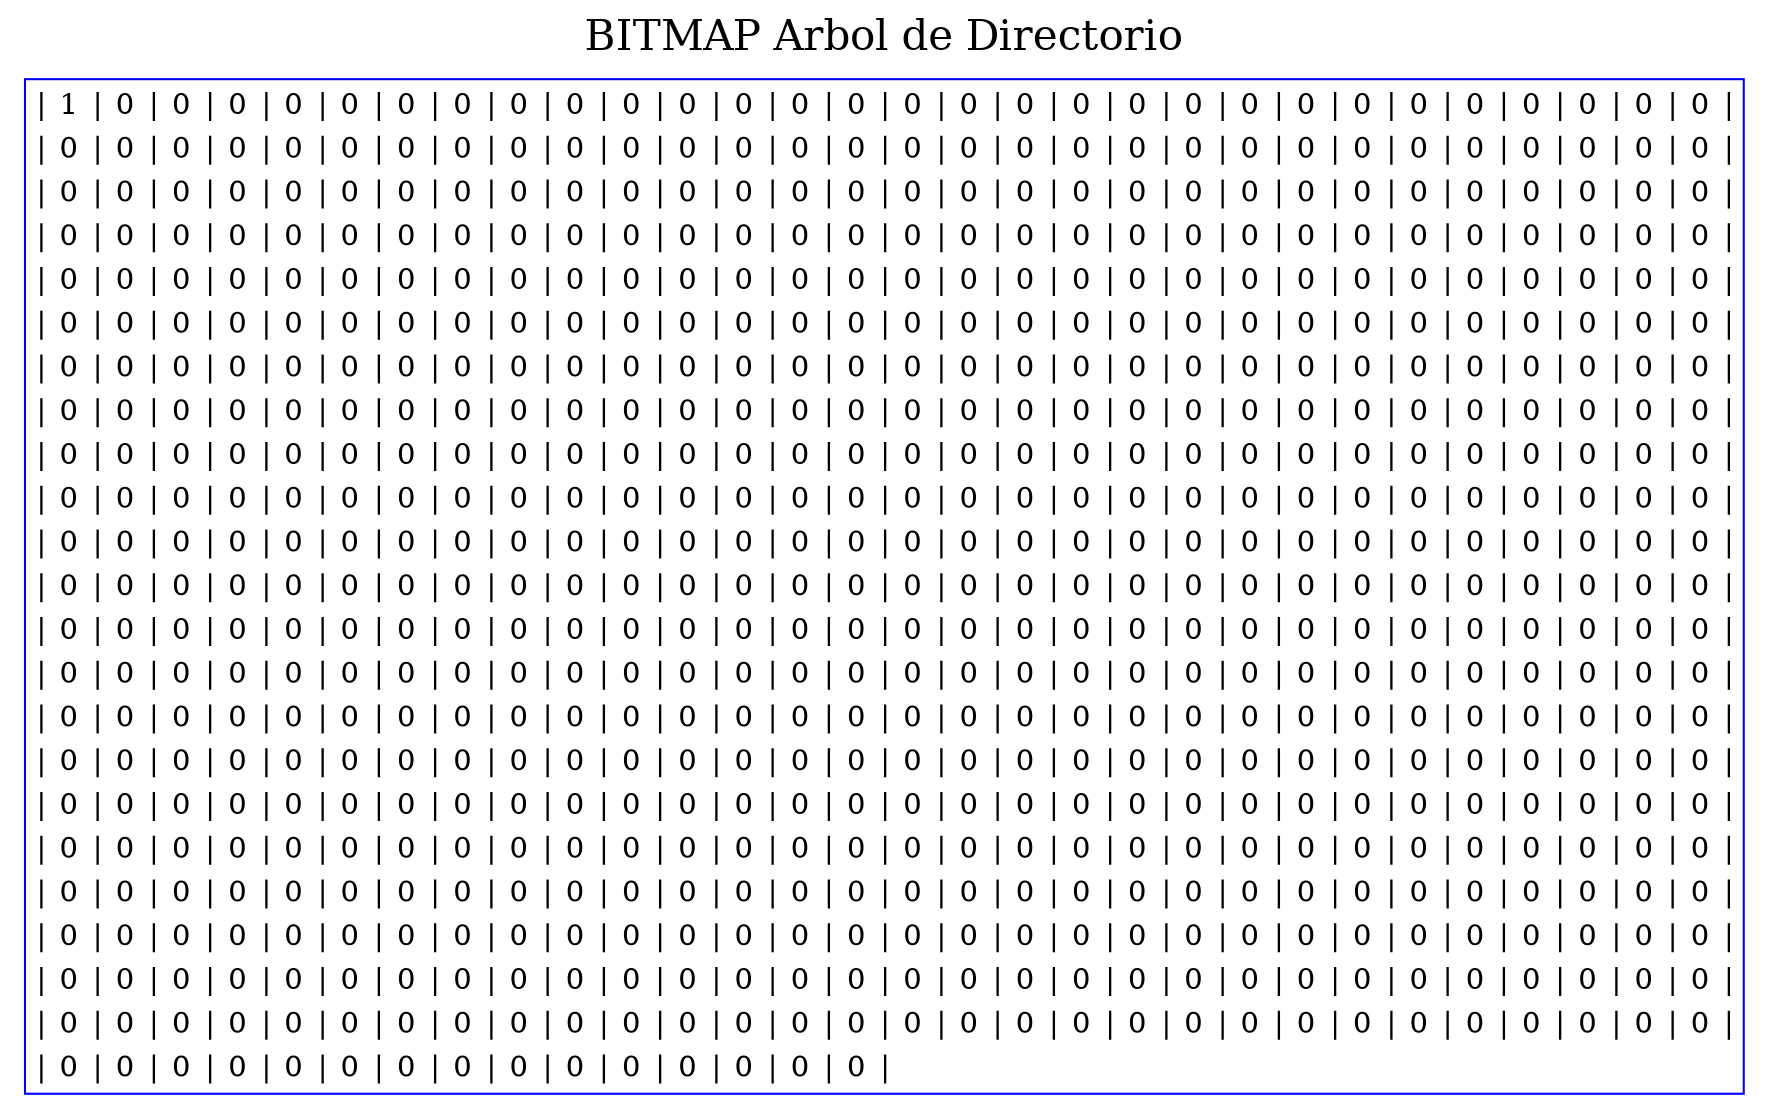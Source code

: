 digraph H {
graph[label="BITMAP Arbol de Directorio", labelloc=t, fontsize=20, compound=true];aHtmlTable [ 
shape=plaintext 
color=blue 
label=< 
<table border='1' cellborder='0'> 
	<tr><td>|</td>
<td>1</td><td>|</td><td>0</td><td>|</td><td>0</td><td>|</td><td>0</td><td>|</td><td>0</td><td>|</td><td>0</td><td>|</td><td>0</td><td>|</td><td>0</td><td>|</td><td>0</td><td>|</td><td>0</td><td>|</td><td>0</td><td>|</td><td>0</td><td>|</td><td>0</td><td>|</td><td>0</td><td>|</td><td>0</td><td>|</td><td>0</td><td>|</td><td>0</td><td>|</td><td>0</td><td>|</td><td>0</td><td>|</td><td>0</td><td>|</td><td>0</td><td>|</td><td>0</td><td>|</td><td>0</td><td>|</td><td>0</td><td>|</td><td>0</td><td>|</td><td>0</td><td>|</td><td>0</td><td>|</td><td>0</td><td>|</td><td>0</td><td>|</td><td>0</td><td>|</td></tr>
	<tr><td>|</td>
<td>0</td><td>|</td><td>0</td><td>|</td><td>0</td><td>|</td><td>0</td><td>|</td><td>0</td><td>|</td><td>0</td><td>|</td><td>0</td><td>|</td><td>0</td><td>|</td><td>0</td><td>|</td><td>0</td><td>|</td><td>0</td><td>|</td><td>0</td><td>|</td><td>0</td><td>|</td><td>0</td><td>|</td><td>0</td><td>|</td><td>0</td><td>|</td><td>0</td><td>|</td><td>0</td><td>|</td><td>0</td><td>|</td><td>0</td><td>|</td><td>0</td><td>|</td><td>0</td><td>|</td><td>0</td><td>|</td><td>0</td><td>|</td><td>0</td><td>|</td><td>0</td><td>|</td><td>0</td><td>|</td><td>0</td><td>|</td><td>0</td><td>|</td><td>0</td><td>|</td></tr>
	<tr><td>|</td>
<td>0</td><td>|</td><td>0</td><td>|</td><td>0</td><td>|</td><td>0</td><td>|</td><td>0</td><td>|</td><td>0</td><td>|</td><td>0</td><td>|</td><td>0</td><td>|</td><td>0</td><td>|</td><td>0</td><td>|</td><td>0</td><td>|</td><td>0</td><td>|</td><td>0</td><td>|</td><td>0</td><td>|</td><td>0</td><td>|</td><td>0</td><td>|</td><td>0</td><td>|</td><td>0</td><td>|</td><td>0</td><td>|</td><td>0</td><td>|</td><td>0</td><td>|</td><td>0</td><td>|</td><td>0</td><td>|</td><td>0</td><td>|</td><td>0</td><td>|</td><td>0</td><td>|</td><td>0</td><td>|</td><td>0</td><td>|</td><td>0</td><td>|</td><td>0</td><td>|</td></tr>
	<tr><td>|</td>
<td>0</td><td>|</td><td>0</td><td>|</td><td>0</td><td>|</td><td>0</td><td>|</td><td>0</td><td>|</td><td>0</td><td>|</td><td>0</td><td>|</td><td>0</td><td>|</td><td>0</td><td>|</td><td>0</td><td>|</td><td>0</td><td>|</td><td>0</td><td>|</td><td>0</td><td>|</td><td>0</td><td>|</td><td>0</td><td>|</td><td>0</td><td>|</td><td>0</td><td>|</td><td>0</td><td>|</td><td>0</td><td>|</td><td>0</td><td>|</td><td>0</td><td>|</td><td>0</td><td>|</td><td>0</td><td>|</td><td>0</td><td>|</td><td>0</td><td>|</td><td>0</td><td>|</td><td>0</td><td>|</td><td>0</td><td>|</td><td>0</td><td>|</td><td>0</td><td>|</td></tr>
	<tr><td>|</td>
<td>0</td><td>|</td><td>0</td><td>|</td><td>0</td><td>|</td><td>0</td><td>|</td><td>0</td><td>|</td><td>0</td><td>|</td><td>0</td><td>|</td><td>0</td><td>|</td><td>0</td><td>|</td><td>0</td><td>|</td><td>0</td><td>|</td><td>0</td><td>|</td><td>0</td><td>|</td><td>0</td><td>|</td><td>0</td><td>|</td><td>0</td><td>|</td><td>0</td><td>|</td><td>0</td><td>|</td><td>0</td><td>|</td><td>0</td><td>|</td><td>0</td><td>|</td><td>0</td><td>|</td><td>0</td><td>|</td><td>0</td><td>|</td><td>0</td><td>|</td><td>0</td><td>|</td><td>0</td><td>|</td><td>0</td><td>|</td><td>0</td><td>|</td><td>0</td><td>|</td></tr>
	<tr><td>|</td>
<td>0</td><td>|</td><td>0</td><td>|</td><td>0</td><td>|</td><td>0</td><td>|</td><td>0</td><td>|</td><td>0</td><td>|</td><td>0</td><td>|</td><td>0</td><td>|</td><td>0</td><td>|</td><td>0</td><td>|</td><td>0</td><td>|</td><td>0</td><td>|</td><td>0</td><td>|</td><td>0</td><td>|</td><td>0</td><td>|</td><td>0</td><td>|</td><td>0</td><td>|</td><td>0</td><td>|</td><td>0</td><td>|</td><td>0</td><td>|</td><td>0</td><td>|</td><td>0</td><td>|</td><td>0</td><td>|</td><td>0</td><td>|</td><td>0</td><td>|</td><td>0</td><td>|</td><td>0</td><td>|</td><td>0</td><td>|</td><td>0</td><td>|</td><td>0</td><td>|</td></tr>
	<tr><td>|</td>
<td>0</td><td>|</td><td>0</td><td>|</td><td>0</td><td>|</td><td>0</td><td>|</td><td>0</td><td>|</td><td>0</td><td>|</td><td>0</td><td>|</td><td>0</td><td>|</td><td>0</td><td>|</td><td>0</td><td>|</td><td>0</td><td>|</td><td>0</td><td>|</td><td>0</td><td>|</td><td>0</td><td>|</td><td>0</td><td>|</td><td>0</td><td>|</td><td>0</td><td>|</td><td>0</td><td>|</td><td>0</td><td>|</td><td>0</td><td>|</td><td>0</td><td>|</td><td>0</td><td>|</td><td>0</td><td>|</td><td>0</td><td>|</td><td>0</td><td>|</td><td>0</td><td>|</td><td>0</td><td>|</td><td>0</td><td>|</td><td>0</td><td>|</td><td>0</td><td>|</td></tr>
	<tr><td>|</td>
<td>0</td><td>|</td><td>0</td><td>|</td><td>0</td><td>|</td><td>0</td><td>|</td><td>0</td><td>|</td><td>0</td><td>|</td><td>0</td><td>|</td><td>0</td><td>|</td><td>0</td><td>|</td><td>0</td><td>|</td><td>0</td><td>|</td><td>0</td><td>|</td><td>0</td><td>|</td><td>0</td><td>|</td><td>0</td><td>|</td><td>0</td><td>|</td><td>0</td><td>|</td><td>0</td><td>|</td><td>0</td><td>|</td><td>0</td><td>|</td><td>0</td><td>|</td><td>0</td><td>|</td><td>0</td><td>|</td><td>0</td><td>|</td><td>0</td><td>|</td><td>0</td><td>|</td><td>0</td><td>|</td><td>0</td><td>|</td><td>0</td><td>|</td><td>0</td><td>|</td></tr>
	<tr><td>|</td>
<td>0</td><td>|</td><td>0</td><td>|</td><td>0</td><td>|</td><td>0</td><td>|</td><td>0</td><td>|</td><td>0</td><td>|</td><td>0</td><td>|</td><td>0</td><td>|</td><td>0</td><td>|</td><td>0</td><td>|</td><td>0</td><td>|</td><td>0</td><td>|</td><td>0</td><td>|</td><td>0</td><td>|</td><td>0</td><td>|</td><td>0</td><td>|</td><td>0</td><td>|</td><td>0</td><td>|</td><td>0</td><td>|</td><td>0</td><td>|</td><td>0</td><td>|</td><td>0</td><td>|</td><td>0</td><td>|</td><td>0</td><td>|</td><td>0</td><td>|</td><td>0</td><td>|</td><td>0</td><td>|</td><td>0</td><td>|</td><td>0</td><td>|</td><td>0</td><td>|</td></tr>
	<tr><td>|</td>
<td>0</td><td>|</td><td>0</td><td>|</td><td>0</td><td>|</td><td>0</td><td>|</td><td>0</td><td>|</td><td>0</td><td>|</td><td>0</td><td>|</td><td>0</td><td>|</td><td>0</td><td>|</td><td>0</td><td>|</td><td>0</td><td>|</td><td>0</td><td>|</td><td>0</td><td>|</td><td>0</td><td>|</td><td>0</td><td>|</td><td>0</td><td>|</td><td>0</td><td>|</td><td>0</td><td>|</td><td>0</td><td>|</td><td>0</td><td>|</td><td>0</td><td>|</td><td>0</td><td>|</td><td>0</td><td>|</td><td>0</td><td>|</td><td>0</td><td>|</td><td>0</td><td>|</td><td>0</td><td>|</td><td>0</td><td>|</td><td>0</td><td>|</td><td>0</td><td>|</td></tr>
	<tr><td>|</td>
<td>0</td><td>|</td><td>0</td><td>|</td><td>0</td><td>|</td><td>0</td><td>|</td><td>0</td><td>|</td><td>0</td><td>|</td><td>0</td><td>|</td><td>0</td><td>|</td><td>0</td><td>|</td><td>0</td><td>|</td><td>0</td><td>|</td><td>0</td><td>|</td><td>0</td><td>|</td><td>0</td><td>|</td><td>0</td><td>|</td><td>0</td><td>|</td><td>0</td><td>|</td><td>0</td><td>|</td><td>0</td><td>|</td><td>0</td><td>|</td><td>0</td><td>|</td><td>0</td><td>|</td><td>0</td><td>|</td><td>0</td><td>|</td><td>0</td><td>|</td><td>0</td><td>|</td><td>0</td><td>|</td><td>0</td><td>|</td><td>0</td><td>|</td><td>0</td><td>|</td></tr>
	<tr><td>|</td>
<td>0</td><td>|</td><td>0</td><td>|</td><td>0</td><td>|</td><td>0</td><td>|</td><td>0</td><td>|</td><td>0</td><td>|</td><td>0</td><td>|</td><td>0</td><td>|</td><td>0</td><td>|</td><td>0</td><td>|</td><td>0</td><td>|</td><td>0</td><td>|</td><td>0</td><td>|</td><td>0</td><td>|</td><td>0</td><td>|</td><td>0</td><td>|</td><td>0</td><td>|</td><td>0</td><td>|</td><td>0</td><td>|</td><td>0</td><td>|</td><td>0</td><td>|</td><td>0</td><td>|</td><td>0</td><td>|</td><td>0</td><td>|</td><td>0</td><td>|</td><td>0</td><td>|</td><td>0</td><td>|</td><td>0</td><td>|</td><td>0</td><td>|</td><td>0</td><td>|</td></tr>
	<tr><td>|</td>
<td>0</td><td>|</td><td>0</td><td>|</td><td>0</td><td>|</td><td>0</td><td>|</td><td>0</td><td>|</td><td>0</td><td>|</td><td>0</td><td>|</td><td>0</td><td>|</td><td>0</td><td>|</td><td>0</td><td>|</td><td>0</td><td>|</td><td>0</td><td>|</td><td>0</td><td>|</td><td>0</td><td>|</td><td>0</td><td>|</td><td>0</td><td>|</td><td>0</td><td>|</td><td>0</td><td>|</td><td>0</td><td>|</td><td>0</td><td>|</td><td>0</td><td>|</td><td>0</td><td>|</td><td>0</td><td>|</td><td>0</td><td>|</td><td>0</td><td>|</td><td>0</td><td>|</td><td>0</td><td>|</td><td>0</td><td>|</td><td>0</td><td>|</td><td>0</td><td>|</td></tr>
	<tr><td>|</td>
<td>0</td><td>|</td><td>0</td><td>|</td><td>0</td><td>|</td><td>0</td><td>|</td><td>0</td><td>|</td><td>0</td><td>|</td><td>0</td><td>|</td><td>0</td><td>|</td><td>0</td><td>|</td><td>0</td><td>|</td><td>0</td><td>|</td><td>0</td><td>|</td><td>0</td><td>|</td><td>0</td><td>|</td><td>0</td><td>|</td><td>0</td><td>|</td><td>0</td><td>|</td><td>0</td><td>|</td><td>0</td><td>|</td><td>0</td><td>|</td><td>0</td><td>|</td><td>0</td><td>|</td><td>0</td><td>|</td><td>0</td><td>|</td><td>0</td><td>|</td><td>0</td><td>|</td><td>0</td><td>|</td><td>0</td><td>|</td><td>0</td><td>|</td><td>0</td><td>|</td></tr>
	<tr><td>|</td>
<td>0</td><td>|</td><td>0</td><td>|</td><td>0</td><td>|</td><td>0</td><td>|</td><td>0</td><td>|</td><td>0</td><td>|</td><td>0</td><td>|</td><td>0</td><td>|</td><td>0</td><td>|</td><td>0</td><td>|</td><td>0</td><td>|</td><td>0</td><td>|</td><td>0</td><td>|</td><td>0</td><td>|</td><td>0</td><td>|</td><td>0</td><td>|</td><td>0</td><td>|</td><td>0</td><td>|</td><td>0</td><td>|</td><td>0</td><td>|</td><td>0</td><td>|</td><td>0</td><td>|</td><td>0</td><td>|</td><td>0</td><td>|</td><td>0</td><td>|</td><td>0</td><td>|</td><td>0</td><td>|</td><td>0</td><td>|</td><td>0</td><td>|</td><td>0</td><td>|</td></tr>
	<tr><td>|</td>
<td>0</td><td>|</td><td>0</td><td>|</td><td>0</td><td>|</td><td>0</td><td>|</td><td>0</td><td>|</td><td>0</td><td>|</td><td>0</td><td>|</td><td>0</td><td>|</td><td>0</td><td>|</td><td>0</td><td>|</td><td>0</td><td>|</td><td>0</td><td>|</td><td>0</td><td>|</td><td>0</td><td>|</td><td>0</td><td>|</td><td>0</td><td>|</td><td>0</td><td>|</td><td>0</td><td>|</td><td>0</td><td>|</td><td>0</td><td>|</td><td>0</td><td>|</td><td>0</td><td>|</td><td>0</td><td>|</td><td>0</td><td>|</td><td>0</td><td>|</td><td>0</td><td>|</td><td>0</td><td>|</td><td>0</td><td>|</td><td>0</td><td>|</td><td>0</td><td>|</td></tr>
	<tr><td>|</td>
<td>0</td><td>|</td><td>0</td><td>|</td><td>0</td><td>|</td><td>0</td><td>|</td><td>0</td><td>|</td><td>0</td><td>|</td><td>0</td><td>|</td><td>0</td><td>|</td><td>0</td><td>|</td><td>0</td><td>|</td><td>0</td><td>|</td><td>0</td><td>|</td><td>0</td><td>|</td><td>0</td><td>|</td><td>0</td><td>|</td><td>0</td><td>|</td><td>0</td><td>|</td><td>0</td><td>|</td><td>0</td><td>|</td><td>0</td><td>|</td><td>0</td><td>|</td><td>0</td><td>|</td><td>0</td><td>|</td><td>0</td><td>|</td><td>0</td><td>|</td><td>0</td><td>|</td><td>0</td><td>|</td><td>0</td><td>|</td><td>0</td><td>|</td><td>0</td><td>|</td></tr>
	<tr><td>|</td>
<td>0</td><td>|</td><td>0</td><td>|</td><td>0</td><td>|</td><td>0</td><td>|</td><td>0</td><td>|</td><td>0</td><td>|</td><td>0</td><td>|</td><td>0</td><td>|</td><td>0</td><td>|</td><td>0</td><td>|</td><td>0</td><td>|</td><td>0</td><td>|</td><td>0</td><td>|</td><td>0</td><td>|</td><td>0</td><td>|</td><td>0</td><td>|</td><td>0</td><td>|</td><td>0</td><td>|</td><td>0</td><td>|</td><td>0</td><td>|</td><td>0</td><td>|</td><td>0</td><td>|</td><td>0</td><td>|</td><td>0</td><td>|</td><td>0</td><td>|</td><td>0</td><td>|</td><td>0</td><td>|</td><td>0</td><td>|</td><td>0</td><td>|</td><td>0</td><td>|</td></tr>
	<tr><td>|</td>
<td>0</td><td>|</td><td>0</td><td>|</td><td>0</td><td>|</td><td>0</td><td>|</td><td>0</td><td>|</td><td>0</td><td>|</td><td>0</td><td>|</td><td>0</td><td>|</td><td>0</td><td>|</td><td>0</td><td>|</td><td>0</td><td>|</td><td>0</td><td>|</td><td>0</td><td>|</td><td>0</td><td>|</td><td>0</td><td>|</td><td>0</td><td>|</td><td>0</td><td>|</td><td>0</td><td>|</td><td>0</td><td>|</td><td>0</td><td>|</td><td>0</td><td>|</td><td>0</td><td>|</td><td>0</td><td>|</td><td>0</td><td>|</td><td>0</td><td>|</td><td>0</td><td>|</td><td>0</td><td>|</td><td>0</td><td>|</td><td>0</td><td>|</td><td>0</td><td>|</td></tr>
	<tr><td>|</td>
<td>0</td><td>|</td><td>0</td><td>|</td><td>0</td><td>|</td><td>0</td><td>|</td><td>0</td><td>|</td><td>0</td><td>|</td><td>0</td><td>|</td><td>0</td><td>|</td><td>0</td><td>|</td><td>0</td><td>|</td><td>0</td><td>|</td><td>0</td><td>|</td><td>0</td><td>|</td><td>0</td><td>|</td><td>0</td><td>|</td><td>0</td><td>|</td><td>0</td><td>|</td><td>0</td><td>|</td><td>0</td><td>|</td><td>0</td><td>|</td><td>0</td><td>|</td><td>0</td><td>|</td><td>0</td><td>|</td><td>0</td><td>|</td><td>0</td><td>|</td><td>0</td><td>|</td><td>0</td><td>|</td><td>0</td><td>|</td><td>0</td><td>|</td><td>0</td><td>|</td></tr>
	<tr><td>|</td>
<td>0</td><td>|</td><td>0</td><td>|</td><td>0</td><td>|</td><td>0</td><td>|</td><td>0</td><td>|</td><td>0</td><td>|</td><td>0</td><td>|</td><td>0</td><td>|</td><td>0</td><td>|</td><td>0</td><td>|</td><td>0</td><td>|</td><td>0</td><td>|</td><td>0</td><td>|</td><td>0</td><td>|</td><td>0</td><td>|</td><td>0</td><td>|</td><td>0</td><td>|</td><td>0</td><td>|</td><td>0</td><td>|</td><td>0</td><td>|</td><td>0</td><td>|</td><td>0</td><td>|</td><td>0</td><td>|</td><td>0</td><td>|</td><td>0</td><td>|</td><td>0</td><td>|</td><td>0</td><td>|</td><td>0</td><td>|</td><td>0</td><td>|</td><td>0</td><td>|</td></tr>
	<tr><td>|</td>
<td>0</td><td>|</td><td>0</td><td>|</td><td>0</td><td>|</td><td>0</td><td>|</td><td>0</td><td>|</td><td>0</td><td>|</td><td>0</td><td>|</td><td>0</td><td>|</td><td>0</td><td>|</td><td>0</td><td>|</td><td>0</td><td>|</td><td>0</td><td>|</td><td>0</td><td>|</td><td>0</td><td>|</td><td>0</td><td>|</td><td>0</td><td>|</td><td>0</td><td>|</td><td>0</td><td>|</td><td>0</td><td>|</td><td>0</td><td>|</td><td>0</td><td>|</td><td>0</td><td>|</td><td>0</td><td>|</td><td>0</td><td>|</td><td>0</td><td>|</td><td>0</td><td>|</td><td>0</td><td>|</td><td>0</td><td>|</td><td>0</td><td>|</td><td>0</td><td>|</td></tr>
	<tr><td>|</td>
<td>0</td><td>|</td><td>0</td><td>|</td><td>0</td><td>|</td><td>0</td><td>|</td><td>0</td><td>|</td><td>0</td><td>|</td><td>0</td><td>|</td><td>0</td><td>|</td><td>0</td><td>|</td><td>0</td><td>|</td><td>0</td><td>|</td><td>0</td><td>|</td><td>0</td><td>|</td><td>0</td><td>|</td><td>0</td><td>|</td></tr>

</table>>];}
